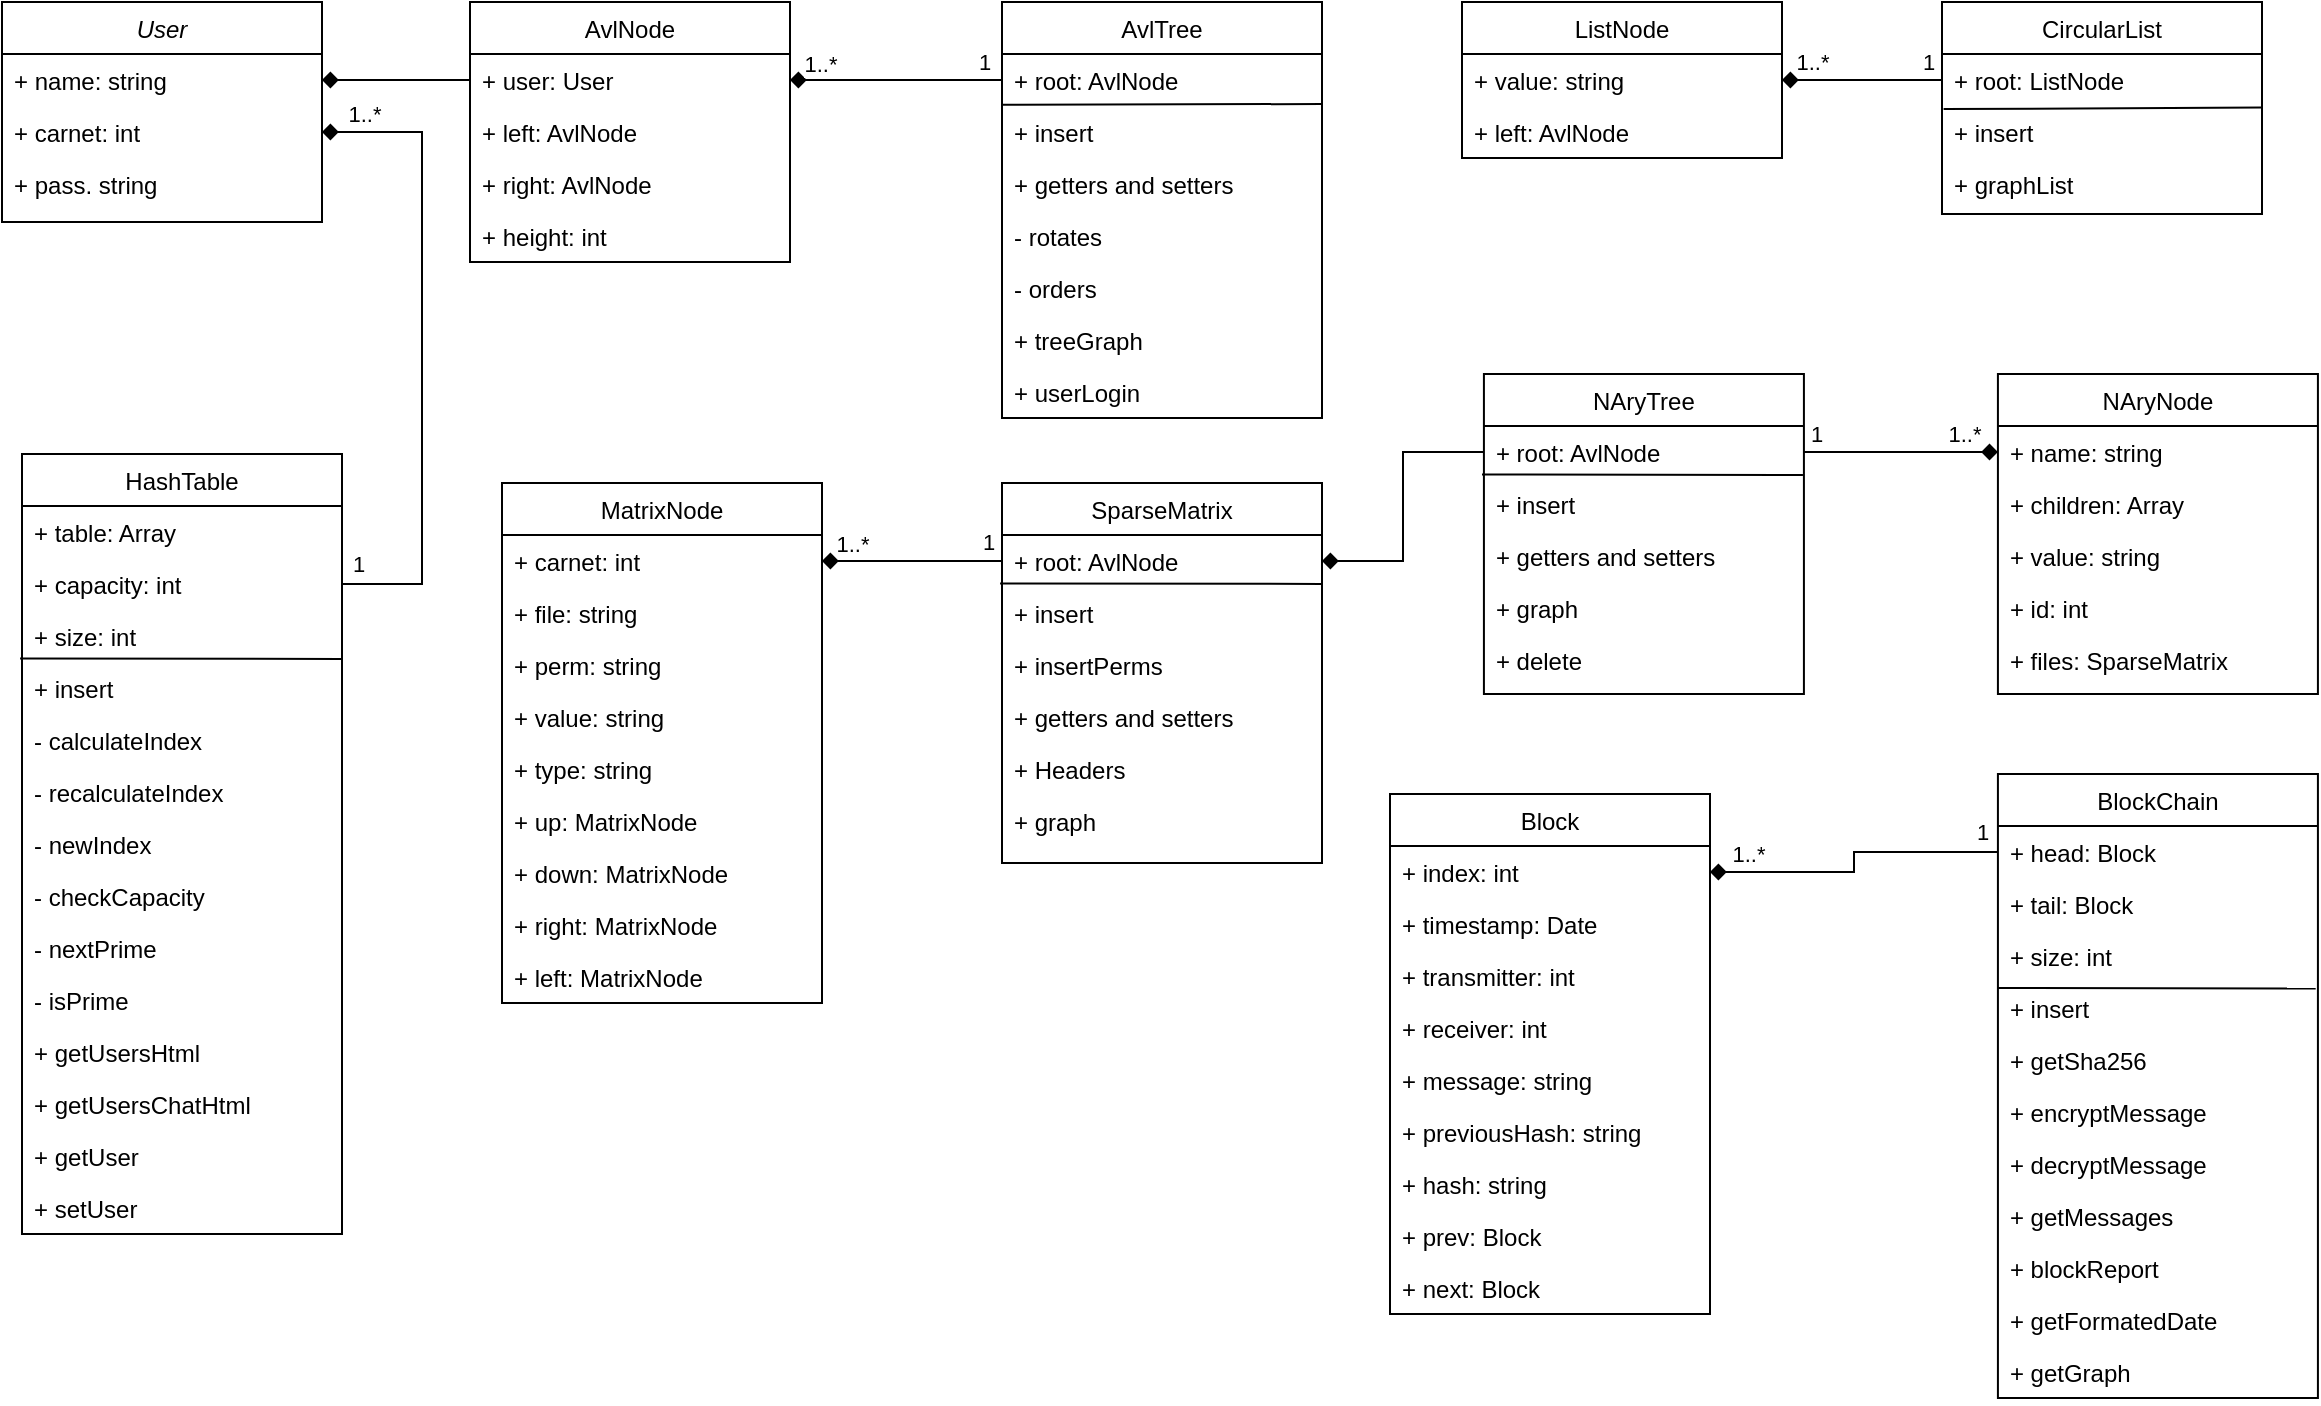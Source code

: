 <mxfile version="21.2.6" type="device">
  <diagram id="C5RBs43oDa-KdzZeNtuy" name="Page-1">
    <mxGraphModel dx="1615" dy="832" grid="1" gridSize="10" guides="1" tooltips="1" connect="1" arrows="1" fold="1" page="1" pageScale="1" pageWidth="827" pageHeight="1169" math="0" shadow="0">
      <root>
        <mxCell id="WIyWlLk6GJQsqaUBKTNV-0" />
        <mxCell id="WIyWlLk6GJQsqaUBKTNV-1" parent="WIyWlLk6GJQsqaUBKTNV-0" />
        <mxCell id="zkfFHV4jXpPFQw0GAbJ--0" value="User" style="swimlane;fontStyle=2;align=center;verticalAlign=top;childLayout=stackLayout;horizontal=1;startSize=26;horizontalStack=0;resizeParent=1;resizeLast=0;collapsible=1;marginBottom=0;rounded=0;shadow=0;strokeWidth=1;" parent="WIyWlLk6GJQsqaUBKTNV-1" vertex="1">
          <mxGeometry x="20" y="84" width="160" height="110" as="geometry">
            <mxRectangle x="230" y="140" width="160" height="26" as="alternateBounds" />
          </mxGeometry>
        </mxCell>
        <mxCell id="zkfFHV4jXpPFQw0GAbJ--1" value="+ name: string" style="text;align=left;verticalAlign=top;spacingLeft=4;spacingRight=4;overflow=hidden;rotatable=0;points=[[0,0.5],[1,0.5]];portConstraint=eastwest;" parent="zkfFHV4jXpPFQw0GAbJ--0" vertex="1">
          <mxGeometry y="26" width="160" height="26" as="geometry" />
        </mxCell>
        <mxCell id="zkfFHV4jXpPFQw0GAbJ--2" value="+ carnet: int" style="text;align=left;verticalAlign=top;spacingLeft=4;spacingRight=4;overflow=hidden;rotatable=0;points=[[0,0.5],[1,0.5]];portConstraint=eastwest;rounded=0;shadow=0;html=0;" parent="zkfFHV4jXpPFQw0GAbJ--0" vertex="1">
          <mxGeometry y="52" width="160" height="26" as="geometry" />
        </mxCell>
        <mxCell id="zkfFHV4jXpPFQw0GAbJ--3" value="+ pass. string" style="text;align=left;verticalAlign=top;spacingLeft=4;spacingRight=4;overflow=hidden;rotatable=0;points=[[0,0.5],[1,0.5]];portConstraint=eastwest;rounded=0;shadow=0;html=0;" parent="zkfFHV4jXpPFQw0GAbJ--0" vertex="1">
          <mxGeometry y="78" width="160" height="26" as="geometry" />
        </mxCell>
        <mxCell id="zkfFHV4jXpPFQw0GAbJ--6" value="AvlNode" style="swimlane;fontStyle=0;align=center;verticalAlign=top;childLayout=stackLayout;horizontal=1;startSize=26;horizontalStack=0;resizeParent=1;resizeLast=0;collapsible=1;marginBottom=0;rounded=0;shadow=0;strokeWidth=1;" parent="WIyWlLk6GJQsqaUBKTNV-1" vertex="1">
          <mxGeometry x="254" y="84" width="160" height="130" as="geometry">
            <mxRectangle x="130" y="380" width="160" height="26" as="alternateBounds" />
          </mxGeometry>
        </mxCell>
        <mxCell id="zkfFHV4jXpPFQw0GAbJ--7" value="+ user: User" style="text;align=left;verticalAlign=top;spacingLeft=4;spacingRight=4;overflow=hidden;rotatable=0;points=[[0,0.5],[1,0.5]];portConstraint=eastwest;" parent="zkfFHV4jXpPFQw0GAbJ--6" vertex="1">
          <mxGeometry y="26" width="160" height="26" as="geometry" />
        </mxCell>
        <mxCell id="zkfFHV4jXpPFQw0GAbJ--8" value="+ left: AvlNode" style="text;align=left;verticalAlign=top;spacingLeft=4;spacingRight=4;overflow=hidden;rotatable=0;points=[[0,0.5],[1,0.5]];portConstraint=eastwest;rounded=0;shadow=0;html=0;" parent="zkfFHV4jXpPFQw0GAbJ--6" vertex="1">
          <mxGeometry y="52" width="160" height="26" as="geometry" />
        </mxCell>
        <mxCell id="cy7IXbZyAthqcceY8plM-0" value="+ right: AvlNode" style="text;align=left;verticalAlign=top;spacingLeft=4;spacingRight=4;overflow=hidden;rotatable=0;points=[[0,0.5],[1,0.5]];portConstraint=eastwest;rounded=0;shadow=0;html=0;" vertex="1" parent="zkfFHV4jXpPFQw0GAbJ--6">
          <mxGeometry y="78" width="160" height="26" as="geometry" />
        </mxCell>
        <mxCell id="cy7IXbZyAthqcceY8plM-1" value="+ height: int" style="text;align=left;verticalAlign=top;spacingLeft=4;spacingRight=4;overflow=hidden;rotatable=0;points=[[0,0.5],[1,0.5]];portConstraint=eastwest;rounded=0;shadow=0;html=0;" vertex="1" parent="zkfFHV4jXpPFQw0GAbJ--6">
          <mxGeometry y="104" width="160" height="26" as="geometry" />
        </mxCell>
        <mxCell id="cy7IXbZyAthqcceY8plM-7" style="edgeStyle=orthogonalEdgeStyle;rounded=0;orthogonalLoop=1;jettySize=auto;html=1;exitX=0;exitY=0.5;exitDx=0;exitDy=0;entryX=1;entryY=0.5;entryDx=0;entryDy=0;endArrow=diamond;endFill=1;jumpSize=6;" edge="1" parent="WIyWlLk6GJQsqaUBKTNV-1" source="zkfFHV4jXpPFQw0GAbJ--7" target="zkfFHV4jXpPFQw0GAbJ--1">
          <mxGeometry relative="1" as="geometry" />
        </mxCell>
        <mxCell id="cy7IXbZyAthqcceY8plM-8" value="AvlTree" style="swimlane;fontStyle=0;align=center;verticalAlign=top;childLayout=stackLayout;horizontal=1;startSize=26;horizontalStack=0;resizeParent=1;resizeLast=0;collapsible=1;marginBottom=0;rounded=0;shadow=0;strokeWidth=1;" vertex="1" parent="WIyWlLk6GJQsqaUBKTNV-1">
          <mxGeometry x="520" y="84" width="160" height="208" as="geometry">
            <mxRectangle x="130" y="380" width="160" height="26" as="alternateBounds" />
          </mxGeometry>
        </mxCell>
        <mxCell id="cy7IXbZyAthqcceY8plM-15" value="" style="endArrow=none;html=1;rounded=0;exitX=-0.003;exitY=0.977;exitDx=0;exitDy=0;exitPerimeter=0;" edge="1" parent="cy7IXbZyAthqcceY8plM-8" source="cy7IXbZyAthqcceY8plM-9">
          <mxGeometry width="50" height="50" relative="1" as="geometry">
            <mxPoint x="-130" y="226" as="sourcePoint" />
            <mxPoint x="160" y="51" as="targetPoint" />
          </mxGeometry>
        </mxCell>
        <mxCell id="cy7IXbZyAthqcceY8plM-9" value="+ root: AvlNode" style="text;align=left;verticalAlign=top;spacingLeft=4;spacingRight=4;overflow=hidden;rotatable=0;points=[[0,0.5],[1,0.5]];portConstraint=eastwest;" vertex="1" parent="cy7IXbZyAthqcceY8plM-8">
          <mxGeometry y="26" width="160" height="26" as="geometry" />
        </mxCell>
        <mxCell id="cy7IXbZyAthqcceY8plM-16" value="+ insert" style="text;align=left;verticalAlign=top;spacingLeft=4;spacingRight=4;overflow=hidden;rotatable=0;points=[[0,0.5],[1,0.5]];portConstraint=eastwest;" vertex="1" parent="cy7IXbZyAthqcceY8plM-8">
          <mxGeometry y="52" width="160" height="26" as="geometry" />
        </mxCell>
        <mxCell id="cy7IXbZyAthqcceY8plM-17" value="+ getters and setters" style="text;align=left;verticalAlign=top;spacingLeft=4;spacingRight=4;overflow=hidden;rotatable=0;points=[[0,0.5],[1,0.5]];portConstraint=eastwest;" vertex="1" parent="cy7IXbZyAthqcceY8plM-8">
          <mxGeometry y="78" width="160" height="26" as="geometry" />
        </mxCell>
        <mxCell id="cy7IXbZyAthqcceY8plM-18" value="- rotates" style="text;align=left;verticalAlign=top;spacingLeft=4;spacingRight=4;overflow=hidden;rotatable=0;points=[[0,0.5],[1,0.5]];portConstraint=eastwest;" vertex="1" parent="cy7IXbZyAthqcceY8plM-8">
          <mxGeometry y="104" width="160" height="26" as="geometry" />
        </mxCell>
        <mxCell id="cy7IXbZyAthqcceY8plM-19" value="- orders" style="text;align=left;verticalAlign=top;spacingLeft=4;spacingRight=4;overflow=hidden;rotatable=0;points=[[0,0.5],[1,0.5]];portConstraint=eastwest;" vertex="1" parent="cy7IXbZyAthqcceY8plM-8">
          <mxGeometry y="130" width="160" height="26" as="geometry" />
        </mxCell>
        <mxCell id="cy7IXbZyAthqcceY8plM-20" value="+ treeGraph" style="text;align=left;verticalAlign=top;spacingLeft=4;spacingRight=4;overflow=hidden;rotatable=0;points=[[0,0.5],[1,0.5]];portConstraint=eastwest;" vertex="1" parent="cy7IXbZyAthqcceY8plM-8">
          <mxGeometry y="156" width="160" height="26" as="geometry" />
        </mxCell>
        <mxCell id="cy7IXbZyAthqcceY8plM-21" value="+ userLogin" style="text;align=left;verticalAlign=top;spacingLeft=4;spacingRight=4;overflow=hidden;rotatable=0;points=[[0,0.5],[1,0.5]];portConstraint=eastwest;" vertex="1" parent="cy7IXbZyAthqcceY8plM-8">
          <mxGeometry y="182" width="160" height="26" as="geometry" />
        </mxCell>
        <mxCell id="cy7IXbZyAthqcceY8plM-22" style="edgeStyle=orthogonalEdgeStyle;rounded=0;orthogonalLoop=1;jettySize=auto;html=1;exitX=0;exitY=0.5;exitDx=0;exitDy=0;entryX=1;entryY=0.5;entryDx=0;entryDy=0;endArrow=diamond;endFill=1;" edge="1" parent="WIyWlLk6GJQsqaUBKTNV-1" source="cy7IXbZyAthqcceY8plM-9" target="zkfFHV4jXpPFQw0GAbJ--7">
          <mxGeometry relative="1" as="geometry" />
        </mxCell>
        <mxCell id="cy7IXbZyAthqcceY8plM-23" value="1..*" style="edgeLabel;html=1;align=center;verticalAlign=middle;resizable=0;points=[];" vertex="1" connectable="0" parent="cy7IXbZyAthqcceY8plM-22">
          <mxGeometry x="0.306" y="-2" relative="1" as="geometry">
            <mxPoint x="-22" y="-6" as="offset" />
          </mxGeometry>
        </mxCell>
        <mxCell id="cy7IXbZyAthqcceY8plM-24" value="1" style="edgeLabel;html=1;align=center;verticalAlign=middle;resizable=0;points=[];" vertex="1" connectable="0" parent="cy7IXbZyAthqcceY8plM-22">
          <mxGeometry x="-0.241" y="2" relative="1" as="geometry">
            <mxPoint x="31" y="-11" as="offset" />
          </mxGeometry>
        </mxCell>
        <mxCell id="cy7IXbZyAthqcceY8plM-25" value="ListNode" style="swimlane;fontStyle=0;align=center;verticalAlign=top;childLayout=stackLayout;horizontal=1;startSize=26;horizontalStack=0;resizeParent=1;resizeLast=0;collapsible=1;marginBottom=0;rounded=0;shadow=0;strokeWidth=1;" vertex="1" parent="WIyWlLk6GJQsqaUBKTNV-1">
          <mxGeometry x="750" y="84" width="160" height="78" as="geometry">
            <mxRectangle x="130" y="380" width="160" height="26" as="alternateBounds" />
          </mxGeometry>
        </mxCell>
        <mxCell id="cy7IXbZyAthqcceY8plM-26" value="+ value: string" style="text;align=left;verticalAlign=top;spacingLeft=4;spacingRight=4;overflow=hidden;rotatable=0;points=[[0,0.5],[1,0.5]];portConstraint=eastwest;" vertex="1" parent="cy7IXbZyAthqcceY8plM-25">
          <mxGeometry y="26" width="160" height="26" as="geometry" />
        </mxCell>
        <mxCell id="cy7IXbZyAthqcceY8plM-27" value="+ left: AvlNode" style="text;align=left;verticalAlign=top;spacingLeft=4;spacingRight=4;overflow=hidden;rotatable=0;points=[[0,0.5],[1,0.5]];portConstraint=eastwest;rounded=0;shadow=0;html=0;" vertex="1" parent="cy7IXbZyAthqcceY8plM-25">
          <mxGeometry y="52" width="160" height="26" as="geometry" />
        </mxCell>
        <mxCell id="cy7IXbZyAthqcceY8plM-31" value="CircularList" style="swimlane;fontStyle=0;align=center;verticalAlign=top;childLayout=stackLayout;horizontal=1;startSize=26;horizontalStack=0;resizeParent=1;resizeLast=0;collapsible=1;marginBottom=0;rounded=0;shadow=0;strokeWidth=1;" vertex="1" parent="WIyWlLk6GJQsqaUBKTNV-1">
          <mxGeometry x="990" y="84" width="160" height="106" as="geometry">
            <mxRectangle x="130" y="380" width="160" height="26" as="alternateBounds" />
          </mxGeometry>
        </mxCell>
        <mxCell id="cy7IXbZyAthqcceY8plM-32" value="+ root: ListNode" style="text;align=left;verticalAlign=top;spacingLeft=4;spacingRight=4;overflow=hidden;rotatable=0;points=[[0,0.5],[1,0.5]];portConstraint=eastwest;" vertex="1" parent="cy7IXbZyAthqcceY8plM-31">
          <mxGeometry y="26" width="160" height="26" as="geometry" />
        </mxCell>
        <mxCell id="cy7IXbZyAthqcceY8plM-33" value="+ insert" style="text;align=left;verticalAlign=top;spacingLeft=4;spacingRight=4;overflow=hidden;rotatable=0;points=[[0,0.5],[1,0.5]];portConstraint=eastwest;rounded=0;shadow=0;html=0;" vertex="1" parent="cy7IXbZyAthqcceY8plM-31">
          <mxGeometry y="52" width="160" height="26" as="geometry" />
        </mxCell>
        <mxCell id="cy7IXbZyAthqcceY8plM-36" value="" style="endArrow=none;html=1;rounded=0;entryX=1.001;entryY=1.031;entryDx=0;entryDy=0;entryPerimeter=0;exitX=0.005;exitY=1.06;exitDx=0;exitDy=0;exitPerimeter=0;" edge="1" parent="cy7IXbZyAthqcceY8plM-31" source="cy7IXbZyAthqcceY8plM-32" target="cy7IXbZyAthqcceY8plM-32">
          <mxGeometry width="50" height="50" relative="1" as="geometry">
            <mxPoint x="-360" y="256" as="sourcePoint" />
            <mxPoint x="-310" y="206" as="targetPoint" />
          </mxGeometry>
        </mxCell>
        <mxCell id="cy7IXbZyAthqcceY8plM-34" value="+ graphList" style="text;align=left;verticalAlign=top;spacingLeft=4;spacingRight=4;overflow=hidden;rotatable=0;points=[[0,0.5],[1,0.5]];portConstraint=eastwest;rounded=0;shadow=0;html=0;" vertex="1" parent="cy7IXbZyAthqcceY8plM-31">
          <mxGeometry y="78" width="160" height="26" as="geometry" />
        </mxCell>
        <mxCell id="cy7IXbZyAthqcceY8plM-38" style="edgeStyle=orthogonalEdgeStyle;rounded=0;orthogonalLoop=1;jettySize=auto;html=1;exitX=0;exitY=0.5;exitDx=0;exitDy=0;endArrow=diamond;endFill=1;" edge="1" parent="WIyWlLk6GJQsqaUBKTNV-1" source="cy7IXbZyAthqcceY8plM-32" target="cy7IXbZyAthqcceY8plM-26">
          <mxGeometry relative="1" as="geometry" />
        </mxCell>
        <mxCell id="cy7IXbZyAthqcceY8plM-39" value="1..*" style="edgeLabel;html=1;align=center;verticalAlign=middle;resizable=0;points=[];" vertex="1" connectable="0" parent="cy7IXbZyAthqcceY8plM-38">
          <mxGeometry x="0.26" y="-4" relative="1" as="geometry">
            <mxPoint x="-15" y="-5" as="offset" />
          </mxGeometry>
        </mxCell>
        <mxCell id="cy7IXbZyAthqcceY8plM-40" value="1" style="edgeLabel;html=1;align=center;verticalAlign=middle;resizable=0;points=[];" vertex="1" connectable="0" parent="cy7IXbZyAthqcceY8plM-38">
          <mxGeometry x="0.26" y="-3" relative="1" as="geometry">
            <mxPoint x="43" y="-6" as="offset" />
          </mxGeometry>
        </mxCell>
        <mxCell id="cy7IXbZyAthqcceY8plM-41" value="SparseMatrix" style="swimlane;fontStyle=0;align=center;verticalAlign=top;childLayout=stackLayout;horizontal=1;startSize=26;horizontalStack=0;resizeParent=1;resizeLast=0;collapsible=1;marginBottom=0;rounded=0;shadow=0;strokeWidth=1;" vertex="1" parent="WIyWlLk6GJQsqaUBKTNV-1">
          <mxGeometry x="520" y="324.5" width="160" height="190" as="geometry">
            <mxRectangle x="130" y="380" width="160" height="26" as="alternateBounds" />
          </mxGeometry>
        </mxCell>
        <mxCell id="cy7IXbZyAthqcceY8plM-53" value="+ root: AvlNode" style="text;align=left;verticalAlign=top;spacingLeft=4;spacingRight=4;overflow=hidden;rotatable=0;points=[[0,0.5],[1,0.5]];portConstraint=eastwest;rounded=0;shadow=0;html=0;" vertex="1" parent="cy7IXbZyAthqcceY8plM-41">
          <mxGeometry y="26" width="160" height="26" as="geometry" />
        </mxCell>
        <mxCell id="cy7IXbZyAthqcceY8plM-54" value="+ insert" style="text;align=left;verticalAlign=top;spacingLeft=4;spacingRight=4;overflow=hidden;rotatable=0;points=[[0,0.5],[1,0.5]];portConstraint=eastwest;rounded=0;shadow=0;html=0;" vertex="1" parent="cy7IXbZyAthqcceY8plM-41">
          <mxGeometry y="52" width="160" height="26" as="geometry" />
        </mxCell>
        <mxCell id="cy7IXbZyAthqcceY8plM-55" value="+ insertPerms" style="text;align=left;verticalAlign=top;spacingLeft=4;spacingRight=4;overflow=hidden;rotatable=0;points=[[0,0.5],[1,0.5]];portConstraint=eastwest;rounded=0;shadow=0;html=0;" vertex="1" parent="cy7IXbZyAthqcceY8plM-41">
          <mxGeometry y="78" width="160" height="26" as="geometry" />
        </mxCell>
        <mxCell id="cy7IXbZyAthqcceY8plM-61" value="+ getters and setters" style="text;align=left;verticalAlign=top;spacingLeft=4;spacingRight=4;overflow=hidden;rotatable=0;points=[[0,0.5],[1,0.5]];portConstraint=eastwest;rounded=0;shadow=0;html=0;" vertex="1" parent="cy7IXbZyAthqcceY8plM-41">
          <mxGeometry y="104" width="160" height="26" as="geometry" />
        </mxCell>
        <mxCell id="cy7IXbZyAthqcceY8plM-75" value="+ Headers" style="text;align=left;verticalAlign=top;spacingLeft=4;spacingRight=4;overflow=hidden;rotatable=0;points=[[0,0.5],[1,0.5]];portConstraint=eastwest;rounded=0;shadow=0;html=0;" vertex="1" parent="cy7IXbZyAthqcceY8plM-41">
          <mxGeometry y="130" width="160" height="26" as="geometry" />
        </mxCell>
        <mxCell id="cy7IXbZyAthqcceY8plM-76" value="+ graph" style="text;align=left;verticalAlign=top;spacingLeft=4;spacingRight=4;overflow=hidden;rotatable=0;points=[[0,0.5],[1,0.5]];portConstraint=eastwest;rounded=0;shadow=0;html=0;" vertex="1" parent="cy7IXbZyAthqcceY8plM-41">
          <mxGeometry y="156" width="160" height="26" as="geometry" />
        </mxCell>
        <mxCell id="cy7IXbZyAthqcceY8plM-73" value="" style="endArrow=none;html=1;rounded=0;entryX=0.997;entryY=-0.059;entryDx=0;entryDy=0;entryPerimeter=0;exitX=-0.006;exitY=-0.067;exitDx=0;exitDy=0;exitPerimeter=0;" edge="1" parent="cy7IXbZyAthqcceY8plM-41" source="cy7IXbZyAthqcceY8plM-54" target="cy7IXbZyAthqcceY8plM-54">
          <mxGeometry width="50" height="50" relative="1" as="geometry">
            <mxPoint y="50" as="sourcePoint" />
            <mxPoint x="290" y="-70" as="targetPoint" />
          </mxGeometry>
        </mxCell>
        <mxCell id="cy7IXbZyAthqcceY8plM-80" value="NAryNode" style="swimlane;fontStyle=0;align=center;verticalAlign=top;childLayout=stackLayout;horizontal=1;startSize=26;horizontalStack=0;resizeParent=1;resizeLast=0;collapsible=1;marginBottom=0;rounded=0;shadow=0;strokeWidth=1;" vertex="1" parent="WIyWlLk6GJQsqaUBKTNV-1">
          <mxGeometry x="1017.96" y="270" width="160" height="160" as="geometry">
            <mxRectangle x="130" y="380" width="160" height="26" as="alternateBounds" />
          </mxGeometry>
        </mxCell>
        <mxCell id="cy7IXbZyAthqcceY8plM-81" value="+ name: string" style="text;align=left;verticalAlign=top;spacingLeft=4;spacingRight=4;overflow=hidden;rotatable=0;points=[[0,0.5],[1,0.5]];portConstraint=eastwest;rounded=0;shadow=0;html=0;" vertex="1" parent="cy7IXbZyAthqcceY8plM-80">
          <mxGeometry y="26" width="160" height="26" as="geometry" />
        </mxCell>
        <mxCell id="cy7IXbZyAthqcceY8plM-82" value="+ children: Array" style="text;align=left;verticalAlign=top;spacingLeft=4;spacingRight=4;overflow=hidden;rotatable=0;points=[[0,0.5],[1,0.5]];portConstraint=eastwest;rounded=0;shadow=0;html=0;" vertex="1" parent="cy7IXbZyAthqcceY8plM-80">
          <mxGeometry y="52" width="160" height="26" as="geometry" />
        </mxCell>
        <mxCell id="cy7IXbZyAthqcceY8plM-84" value="+ value: string" style="text;align=left;verticalAlign=top;spacingLeft=4;spacingRight=4;overflow=hidden;rotatable=0;points=[[0,0.5],[1,0.5]];portConstraint=eastwest;rounded=0;shadow=0;html=0;" vertex="1" parent="cy7IXbZyAthqcceY8plM-80">
          <mxGeometry y="78" width="160" height="26" as="geometry" />
        </mxCell>
        <mxCell id="cy7IXbZyAthqcceY8plM-86" value="+ id: int" style="text;align=left;verticalAlign=top;spacingLeft=4;spacingRight=4;overflow=hidden;rotatable=0;points=[[0,0.5],[1,0.5]];portConstraint=eastwest;rounded=0;shadow=0;html=0;" vertex="1" parent="cy7IXbZyAthqcceY8plM-80">
          <mxGeometry y="104" width="160" height="26" as="geometry" />
        </mxCell>
        <mxCell id="cy7IXbZyAthqcceY8plM-88" value="+ files: SparseMatrix" style="text;align=left;verticalAlign=top;spacingLeft=4;spacingRight=4;overflow=hidden;rotatable=0;points=[[0,0.5],[1,0.5]];portConstraint=eastwest;rounded=0;shadow=0;html=0;" vertex="1" parent="cy7IXbZyAthqcceY8plM-80">
          <mxGeometry y="130" width="160" height="26" as="geometry" />
        </mxCell>
        <mxCell id="cy7IXbZyAthqcceY8plM-62" value="MatrixNode" style="swimlane;fontStyle=0;align=center;verticalAlign=top;childLayout=stackLayout;horizontal=1;startSize=26;horizontalStack=0;resizeParent=1;resizeLast=0;collapsible=1;marginBottom=0;rounded=0;shadow=0;strokeWidth=1;" vertex="1" parent="WIyWlLk6GJQsqaUBKTNV-1">
          <mxGeometry x="270" y="324.5" width="160" height="260" as="geometry">
            <mxRectangle x="130" y="380" width="160" height="26" as="alternateBounds" />
          </mxGeometry>
        </mxCell>
        <mxCell id="cy7IXbZyAthqcceY8plM-63" value="+ carnet: int" style="text;align=left;verticalAlign=top;spacingLeft=4;spacingRight=4;overflow=hidden;rotatable=0;points=[[0,0.5],[1,0.5]];portConstraint=eastwest;rounded=0;shadow=0;html=0;" vertex="1" parent="cy7IXbZyAthqcceY8plM-62">
          <mxGeometry y="26" width="160" height="26" as="geometry" />
        </mxCell>
        <mxCell id="cy7IXbZyAthqcceY8plM-64" value="+ file: string" style="text;align=left;verticalAlign=top;spacingLeft=4;spacingRight=4;overflow=hidden;rotatable=0;points=[[0,0.5],[1,0.5]];portConstraint=eastwest;rounded=0;shadow=0;html=0;" vertex="1" parent="cy7IXbZyAthqcceY8plM-62">
          <mxGeometry y="52" width="160" height="26" as="geometry" />
        </mxCell>
        <mxCell id="cy7IXbZyAthqcceY8plM-65" value="+ perm: string" style="text;align=left;verticalAlign=top;spacingLeft=4;spacingRight=4;overflow=hidden;rotatable=0;points=[[0,0.5],[1,0.5]];portConstraint=eastwest;rounded=0;shadow=0;html=0;" vertex="1" parent="cy7IXbZyAthqcceY8plM-62">
          <mxGeometry y="78" width="160" height="26" as="geometry" />
        </mxCell>
        <mxCell id="cy7IXbZyAthqcceY8plM-66" value="+ value: string" style="text;align=left;verticalAlign=top;spacingLeft=4;spacingRight=4;overflow=hidden;rotatable=0;points=[[0,0.5],[1,0.5]];portConstraint=eastwest;rounded=0;shadow=0;html=0;" vertex="1" parent="cy7IXbZyAthqcceY8plM-62">
          <mxGeometry y="104" width="160" height="26" as="geometry" />
        </mxCell>
        <mxCell id="cy7IXbZyAthqcceY8plM-67" value="+ type: string" style="text;align=left;verticalAlign=top;spacingLeft=4;spacingRight=4;overflow=hidden;rotatable=0;points=[[0,0.5],[1,0.5]];portConstraint=eastwest;rounded=0;shadow=0;html=0;" vertex="1" parent="cy7IXbZyAthqcceY8plM-62">
          <mxGeometry y="130" width="160" height="26" as="geometry" />
        </mxCell>
        <mxCell id="cy7IXbZyAthqcceY8plM-68" value="+ up: MatrixNode" style="text;align=left;verticalAlign=top;spacingLeft=4;spacingRight=4;overflow=hidden;rotatable=0;points=[[0,0.5],[1,0.5]];portConstraint=eastwest;rounded=0;shadow=0;html=0;" vertex="1" parent="cy7IXbZyAthqcceY8plM-62">
          <mxGeometry y="156" width="160" height="26" as="geometry" />
        </mxCell>
        <mxCell id="cy7IXbZyAthqcceY8plM-69" value="+ down: MatrixNode" style="text;align=left;verticalAlign=top;spacingLeft=4;spacingRight=4;overflow=hidden;rotatable=0;points=[[0,0.5],[1,0.5]];portConstraint=eastwest;rounded=0;shadow=0;html=0;" vertex="1" parent="cy7IXbZyAthqcceY8plM-62">
          <mxGeometry y="182" width="160" height="26" as="geometry" />
        </mxCell>
        <mxCell id="cy7IXbZyAthqcceY8plM-70" value="+ right: MatrixNode" style="text;align=left;verticalAlign=top;spacingLeft=4;spacingRight=4;overflow=hidden;rotatable=0;points=[[0,0.5],[1,0.5]];portConstraint=eastwest;rounded=0;shadow=0;html=0;" vertex="1" parent="cy7IXbZyAthqcceY8plM-62">
          <mxGeometry y="208" width="160" height="26" as="geometry" />
        </mxCell>
        <mxCell id="cy7IXbZyAthqcceY8plM-71" value="+ left: MatrixNode" style="text;align=left;verticalAlign=top;spacingLeft=4;spacingRight=4;overflow=hidden;rotatable=0;points=[[0,0.5],[1,0.5]];portConstraint=eastwest;rounded=0;shadow=0;html=0;" vertex="1" parent="cy7IXbZyAthqcceY8plM-62">
          <mxGeometry y="234" width="160" height="26" as="geometry" />
        </mxCell>
        <mxCell id="cy7IXbZyAthqcceY8plM-77" style="edgeStyle=orthogonalEdgeStyle;rounded=0;orthogonalLoop=1;jettySize=auto;html=1;exitX=0;exitY=0.5;exitDx=0;exitDy=0;entryX=1;entryY=0.5;entryDx=0;entryDy=0;endArrow=diamond;endFill=1;" edge="1" parent="WIyWlLk6GJQsqaUBKTNV-1" source="cy7IXbZyAthqcceY8plM-53" target="cy7IXbZyAthqcceY8plM-63">
          <mxGeometry relative="1" as="geometry" />
        </mxCell>
        <mxCell id="cy7IXbZyAthqcceY8plM-78" value="1..*" style="edgeLabel;html=1;align=center;verticalAlign=middle;resizable=0;points=[];" vertex="1" connectable="0" parent="cy7IXbZyAthqcceY8plM-77">
          <mxGeometry x="0.276" y="-3" relative="1" as="geometry">
            <mxPoint x="-18" y="-6" as="offset" />
          </mxGeometry>
        </mxCell>
        <mxCell id="cy7IXbZyAthqcceY8plM-79" value="1" style="edgeLabel;html=1;align=center;verticalAlign=middle;resizable=0;points=[];" vertex="1" connectable="0" parent="cy7IXbZyAthqcceY8plM-77">
          <mxGeometry x="-0.26" y="3" relative="1" as="geometry">
            <mxPoint x="26" y="-13" as="offset" />
          </mxGeometry>
        </mxCell>
        <mxCell id="cy7IXbZyAthqcceY8plM-90" value="NAryTree" style="swimlane;fontStyle=0;align=center;verticalAlign=top;childLayout=stackLayout;horizontal=1;startSize=26;horizontalStack=0;resizeParent=1;resizeLast=0;collapsible=1;marginBottom=0;rounded=0;shadow=0;strokeWidth=1;" vertex="1" parent="WIyWlLk6GJQsqaUBKTNV-1">
          <mxGeometry x="760.96" y="270" width="160" height="160" as="geometry">
            <mxRectangle x="130" y="380" width="160" height="26" as="alternateBounds" />
          </mxGeometry>
        </mxCell>
        <mxCell id="cy7IXbZyAthqcceY8plM-91" value="+ root: AvlNode" style="text;align=left;verticalAlign=top;spacingLeft=4;spacingRight=4;overflow=hidden;rotatable=0;points=[[0,0.5],[1,0.5]];portConstraint=eastwest;rounded=0;shadow=0;html=0;" vertex="1" parent="cy7IXbZyAthqcceY8plM-90">
          <mxGeometry y="26" width="160" height="26" as="geometry" />
        </mxCell>
        <mxCell id="cy7IXbZyAthqcceY8plM-92" value="+ insert" style="text;align=left;verticalAlign=top;spacingLeft=4;spacingRight=4;overflow=hidden;rotatable=0;points=[[0,0.5],[1,0.5]];portConstraint=eastwest;rounded=0;shadow=0;html=0;" vertex="1" parent="cy7IXbZyAthqcceY8plM-90">
          <mxGeometry y="52" width="160" height="26" as="geometry" />
        </mxCell>
        <mxCell id="cy7IXbZyAthqcceY8plM-93" value="+ getters and setters" style="text;align=left;verticalAlign=top;spacingLeft=4;spacingRight=4;overflow=hidden;rotatable=0;points=[[0,0.5],[1,0.5]];portConstraint=eastwest;rounded=0;shadow=0;html=0;" vertex="1" parent="cy7IXbZyAthqcceY8plM-90">
          <mxGeometry y="78" width="160" height="26" as="geometry" />
        </mxCell>
        <mxCell id="cy7IXbZyAthqcceY8plM-94" value="+ graph" style="text;align=left;verticalAlign=top;spacingLeft=4;spacingRight=4;overflow=hidden;rotatable=0;points=[[0,0.5],[1,0.5]];portConstraint=eastwest;rounded=0;shadow=0;html=0;" vertex="1" parent="cy7IXbZyAthqcceY8plM-90">
          <mxGeometry y="104" width="160" height="26" as="geometry" />
        </mxCell>
        <mxCell id="cy7IXbZyAthqcceY8plM-96" value="" style="endArrow=none;html=1;rounded=0;entryX=0.997;entryY=-0.059;entryDx=0;entryDy=0;entryPerimeter=0;exitX=-0.006;exitY=-0.067;exitDx=0;exitDy=0;exitPerimeter=0;" edge="1" parent="cy7IXbZyAthqcceY8plM-90" source="cy7IXbZyAthqcceY8plM-92" target="cy7IXbZyAthqcceY8plM-92">
          <mxGeometry width="50" height="50" relative="1" as="geometry">
            <mxPoint y="50" as="sourcePoint" />
            <mxPoint x="290" y="-70" as="targetPoint" />
          </mxGeometry>
        </mxCell>
        <mxCell id="cy7IXbZyAthqcceY8plM-95" value="+ delete" style="text;align=left;verticalAlign=top;spacingLeft=4;spacingRight=4;overflow=hidden;rotatable=0;points=[[0,0.5],[1,0.5]];portConstraint=eastwest;rounded=0;shadow=0;html=0;" vertex="1" parent="cy7IXbZyAthqcceY8plM-90">
          <mxGeometry y="130" width="160" height="26" as="geometry" />
        </mxCell>
        <mxCell id="cy7IXbZyAthqcceY8plM-97" style="edgeStyle=orthogonalEdgeStyle;rounded=0;orthogonalLoop=1;jettySize=auto;html=1;exitX=0;exitY=0.5;exitDx=0;exitDy=0;entryX=1;entryY=0.5;entryDx=0;entryDy=0;endArrow=diamond;endFill=1;" edge="1" parent="WIyWlLk6GJQsqaUBKTNV-1" source="cy7IXbZyAthqcceY8plM-91" target="cy7IXbZyAthqcceY8plM-53">
          <mxGeometry relative="1" as="geometry" />
        </mxCell>
        <mxCell id="cy7IXbZyAthqcceY8plM-98" style="edgeStyle=orthogonalEdgeStyle;rounded=0;orthogonalLoop=1;jettySize=auto;html=1;exitX=1;exitY=0.5;exitDx=0;exitDy=0;entryX=0;entryY=0.5;entryDx=0;entryDy=0;endArrow=diamond;endFill=1;" edge="1" parent="WIyWlLk6GJQsqaUBKTNV-1" source="cy7IXbZyAthqcceY8plM-91" target="cy7IXbZyAthqcceY8plM-81">
          <mxGeometry relative="1" as="geometry" />
        </mxCell>
        <mxCell id="cy7IXbZyAthqcceY8plM-99" value="1..*" style="edgeLabel;html=1;align=center;verticalAlign=middle;resizable=0;points=[];" vertex="1" connectable="0" parent="cy7IXbZyAthqcceY8plM-98">
          <mxGeometry x="0.276" y="1" relative="1" as="geometry">
            <mxPoint x="18" y="-8" as="offset" />
          </mxGeometry>
        </mxCell>
        <mxCell id="cy7IXbZyAthqcceY8plM-100" value="1" style="edgeLabel;html=1;align=center;verticalAlign=middle;resizable=0;points=[];" vertex="1" connectable="0" parent="cy7IXbZyAthqcceY8plM-98">
          <mxGeometry x="-0.18" y="-2" relative="1" as="geometry">
            <mxPoint x="-34" y="-11" as="offset" />
          </mxGeometry>
        </mxCell>
        <mxCell id="cy7IXbZyAthqcceY8plM-101" value="Block" style="swimlane;fontStyle=0;align=center;verticalAlign=top;childLayout=stackLayout;horizontal=1;startSize=26;horizontalStack=0;resizeParent=1;resizeLast=0;collapsible=1;marginBottom=0;rounded=0;shadow=0;strokeWidth=1;" vertex="1" parent="WIyWlLk6GJQsqaUBKTNV-1">
          <mxGeometry x="714" y="480" width="160" height="260" as="geometry">
            <mxRectangle x="130" y="380" width="160" height="26" as="alternateBounds" />
          </mxGeometry>
        </mxCell>
        <mxCell id="cy7IXbZyAthqcceY8plM-102" value="+ index: int" style="text;align=left;verticalAlign=top;spacingLeft=4;spacingRight=4;overflow=hidden;rotatable=0;points=[[0,0.5],[1,0.5]];portConstraint=eastwest;rounded=0;shadow=0;html=0;" vertex="1" parent="cy7IXbZyAthqcceY8plM-101">
          <mxGeometry y="26" width="160" height="26" as="geometry" />
        </mxCell>
        <mxCell id="cy7IXbZyAthqcceY8plM-103" value="+ timestamp: Date" style="text;align=left;verticalAlign=top;spacingLeft=4;spacingRight=4;overflow=hidden;rotatable=0;points=[[0,0.5],[1,0.5]];portConstraint=eastwest;rounded=0;shadow=0;html=0;" vertex="1" parent="cy7IXbZyAthqcceY8plM-101">
          <mxGeometry y="52" width="160" height="26" as="geometry" />
        </mxCell>
        <mxCell id="cy7IXbZyAthqcceY8plM-104" value="+ transmitter: int" style="text;align=left;verticalAlign=top;spacingLeft=4;spacingRight=4;overflow=hidden;rotatable=0;points=[[0,0.5],[1,0.5]];portConstraint=eastwest;rounded=0;shadow=0;html=0;" vertex="1" parent="cy7IXbZyAthqcceY8plM-101">
          <mxGeometry y="78" width="160" height="26" as="geometry" />
        </mxCell>
        <mxCell id="cy7IXbZyAthqcceY8plM-108" value="+ receiver: int" style="text;align=left;verticalAlign=top;spacingLeft=4;spacingRight=4;overflow=hidden;rotatable=0;points=[[0,0.5],[1,0.5]];portConstraint=eastwest;rounded=0;shadow=0;html=0;" vertex="1" parent="cy7IXbZyAthqcceY8plM-101">
          <mxGeometry y="104" width="160" height="26" as="geometry" />
        </mxCell>
        <mxCell id="cy7IXbZyAthqcceY8plM-109" value="+ message: string" style="text;align=left;verticalAlign=top;spacingLeft=4;spacingRight=4;overflow=hidden;rotatable=0;points=[[0,0.5],[1,0.5]];portConstraint=eastwest;rounded=0;shadow=0;html=0;" vertex="1" parent="cy7IXbZyAthqcceY8plM-101">
          <mxGeometry y="130" width="160" height="26" as="geometry" />
        </mxCell>
        <mxCell id="cy7IXbZyAthqcceY8plM-110" value="+ previousHash: string" style="text;align=left;verticalAlign=top;spacingLeft=4;spacingRight=4;overflow=hidden;rotatable=0;points=[[0,0.5],[1,0.5]];portConstraint=eastwest;rounded=0;shadow=0;html=0;" vertex="1" parent="cy7IXbZyAthqcceY8plM-101">
          <mxGeometry y="156" width="160" height="26" as="geometry" />
        </mxCell>
        <mxCell id="cy7IXbZyAthqcceY8plM-111" value="+ hash: string" style="text;align=left;verticalAlign=top;spacingLeft=4;spacingRight=4;overflow=hidden;rotatable=0;points=[[0,0.5],[1,0.5]];portConstraint=eastwest;rounded=0;shadow=0;html=0;" vertex="1" parent="cy7IXbZyAthqcceY8plM-101">
          <mxGeometry y="182" width="160" height="26" as="geometry" />
        </mxCell>
        <mxCell id="cy7IXbZyAthqcceY8plM-112" value="+ prev: Block" style="text;align=left;verticalAlign=top;spacingLeft=4;spacingRight=4;overflow=hidden;rotatable=0;points=[[0,0.5],[1,0.5]];portConstraint=eastwest;rounded=0;shadow=0;html=0;" vertex="1" parent="cy7IXbZyAthqcceY8plM-101">
          <mxGeometry y="208" width="160" height="26" as="geometry" />
        </mxCell>
        <mxCell id="cy7IXbZyAthqcceY8plM-113" value="+ next: Block" style="text;align=left;verticalAlign=top;spacingLeft=4;spacingRight=4;overflow=hidden;rotatable=0;points=[[0,0.5],[1,0.5]];portConstraint=eastwest;rounded=0;shadow=0;html=0;" vertex="1" parent="cy7IXbZyAthqcceY8plM-101">
          <mxGeometry y="234" width="160" height="26" as="geometry" />
        </mxCell>
        <mxCell id="cy7IXbZyAthqcceY8plM-114" value="BlockChain" style="swimlane;fontStyle=0;align=center;verticalAlign=top;childLayout=stackLayout;horizontal=1;startSize=26;horizontalStack=0;resizeParent=1;resizeLast=0;collapsible=1;marginBottom=0;rounded=0;shadow=0;strokeWidth=1;" vertex="1" parent="WIyWlLk6GJQsqaUBKTNV-1">
          <mxGeometry x="1017.96" y="470" width="160" height="312" as="geometry">
            <mxRectangle x="130" y="380" width="160" height="26" as="alternateBounds" />
          </mxGeometry>
        </mxCell>
        <mxCell id="cy7IXbZyAthqcceY8plM-115" value="+ head: Block" style="text;align=left;verticalAlign=top;spacingLeft=4;spacingRight=4;overflow=hidden;rotatable=0;points=[[0,0.5],[1,0.5]];portConstraint=eastwest;rounded=0;shadow=0;html=0;" vertex="1" parent="cy7IXbZyAthqcceY8plM-114">
          <mxGeometry y="26" width="160" height="26" as="geometry" />
        </mxCell>
        <mxCell id="cy7IXbZyAthqcceY8plM-116" value="+ tail: Block" style="text;align=left;verticalAlign=top;spacingLeft=4;spacingRight=4;overflow=hidden;rotatable=0;points=[[0,0.5],[1,0.5]];portConstraint=eastwest;rounded=0;shadow=0;html=0;" vertex="1" parent="cy7IXbZyAthqcceY8plM-114">
          <mxGeometry y="52" width="160" height="26" as="geometry" />
        </mxCell>
        <mxCell id="cy7IXbZyAthqcceY8plM-117" value="+ size: int" style="text;align=left;verticalAlign=top;spacingLeft=4;spacingRight=4;overflow=hidden;rotatable=0;points=[[0,0.5],[1,0.5]];portConstraint=eastwest;rounded=0;shadow=0;html=0;" vertex="1" parent="cy7IXbZyAthqcceY8plM-114">
          <mxGeometry y="78" width="160" height="26" as="geometry" />
        </mxCell>
        <mxCell id="cy7IXbZyAthqcceY8plM-118" value="+ insert" style="text;align=left;verticalAlign=top;spacingLeft=4;spacingRight=4;overflow=hidden;rotatable=0;points=[[0,0.5],[1,0.5]];portConstraint=eastwest;rounded=0;shadow=0;html=0;" vertex="1" parent="cy7IXbZyAthqcceY8plM-114">
          <mxGeometry y="104" width="160" height="26" as="geometry" />
        </mxCell>
        <mxCell id="cy7IXbZyAthqcceY8plM-119" value="+ getSha256" style="text;align=left;verticalAlign=top;spacingLeft=4;spacingRight=4;overflow=hidden;rotatable=0;points=[[0,0.5],[1,0.5]];portConstraint=eastwest;rounded=0;shadow=0;html=0;" vertex="1" parent="cy7IXbZyAthqcceY8plM-114">
          <mxGeometry y="130" width="160" height="26" as="geometry" />
        </mxCell>
        <mxCell id="cy7IXbZyAthqcceY8plM-120" value="+ encryptMessage" style="text;align=left;verticalAlign=top;spacingLeft=4;spacingRight=4;overflow=hidden;rotatable=0;points=[[0,0.5],[1,0.5]];portConstraint=eastwest;rounded=0;shadow=0;html=0;" vertex="1" parent="cy7IXbZyAthqcceY8plM-114">
          <mxGeometry y="156" width="160" height="26" as="geometry" />
        </mxCell>
        <mxCell id="cy7IXbZyAthqcceY8plM-121" value="+ decryptMessage" style="text;align=left;verticalAlign=top;spacingLeft=4;spacingRight=4;overflow=hidden;rotatable=0;points=[[0,0.5],[1,0.5]];portConstraint=eastwest;rounded=0;shadow=0;html=0;" vertex="1" parent="cy7IXbZyAthqcceY8plM-114">
          <mxGeometry y="182" width="160" height="26" as="geometry" />
        </mxCell>
        <mxCell id="cy7IXbZyAthqcceY8plM-122" value="+ getMessages" style="text;align=left;verticalAlign=top;spacingLeft=4;spacingRight=4;overflow=hidden;rotatable=0;points=[[0,0.5],[1,0.5]];portConstraint=eastwest;rounded=0;shadow=0;html=0;" vertex="1" parent="cy7IXbZyAthqcceY8plM-114">
          <mxGeometry y="208" width="160" height="26" as="geometry" />
        </mxCell>
        <mxCell id="cy7IXbZyAthqcceY8plM-123" value="+ blockReport" style="text;align=left;verticalAlign=top;spacingLeft=4;spacingRight=4;overflow=hidden;rotatable=0;points=[[0,0.5],[1,0.5]];portConstraint=eastwest;rounded=0;shadow=0;html=0;" vertex="1" parent="cy7IXbZyAthqcceY8plM-114">
          <mxGeometry y="234" width="160" height="26" as="geometry" />
        </mxCell>
        <mxCell id="cy7IXbZyAthqcceY8plM-127" value="+ getFormatedDate" style="text;align=left;verticalAlign=top;spacingLeft=4;spacingRight=4;overflow=hidden;rotatable=0;points=[[0,0.5],[1,0.5]];portConstraint=eastwest;rounded=0;shadow=0;html=0;" vertex="1" parent="cy7IXbZyAthqcceY8plM-114">
          <mxGeometry y="260" width="160" height="26" as="geometry" />
        </mxCell>
        <mxCell id="cy7IXbZyAthqcceY8plM-128" value="+ getGraph" style="text;align=left;verticalAlign=top;spacingLeft=4;spacingRight=4;overflow=hidden;rotatable=0;points=[[0,0.5],[1,0.5]];portConstraint=eastwest;rounded=0;shadow=0;html=0;" vertex="1" parent="cy7IXbZyAthqcceY8plM-114">
          <mxGeometry y="286" width="160" height="26" as="geometry" />
        </mxCell>
        <mxCell id="cy7IXbZyAthqcceY8plM-124" value="" style="endArrow=none;html=1;rounded=0;entryX=0.993;entryY=0.127;entryDx=0;entryDy=0;entryPerimeter=0;" edge="1" parent="cy7IXbZyAthqcceY8plM-114" target="cy7IXbZyAthqcceY8plM-118">
          <mxGeometry width="50" height="50" relative="1" as="geometry">
            <mxPoint y="107" as="sourcePoint" />
            <mxPoint x="90" y="-55" as="targetPoint" />
          </mxGeometry>
        </mxCell>
        <mxCell id="cy7IXbZyAthqcceY8plM-129" style="edgeStyle=orthogonalEdgeStyle;rounded=0;orthogonalLoop=1;jettySize=auto;html=1;exitX=0;exitY=0.5;exitDx=0;exitDy=0;entryX=1;entryY=0.5;entryDx=0;entryDy=0;endArrow=diamond;endFill=1;" edge="1" parent="WIyWlLk6GJQsqaUBKTNV-1" source="cy7IXbZyAthqcceY8plM-115" target="cy7IXbZyAthqcceY8plM-102">
          <mxGeometry relative="1" as="geometry" />
        </mxCell>
        <mxCell id="cy7IXbZyAthqcceY8plM-130" value="1..*" style="edgeLabel;html=1;align=center;verticalAlign=middle;resizable=0;points=[];" vertex="1" connectable="0" parent="cy7IXbZyAthqcceY8plM-129">
          <mxGeometry x="0.762" y="-2" relative="1" as="geometry">
            <mxPoint y="-7" as="offset" />
          </mxGeometry>
        </mxCell>
        <mxCell id="cy7IXbZyAthqcceY8plM-131" value="1" style="edgeLabel;html=1;align=center;verticalAlign=middle;resizable=0;points=[];" vertex="1" connectable="0" parent="cy7IXbZyAthqcceY8plM-129">
          <mxGeometry x="-0.449" relative="1" as="geometry">
            <mxPoint x="34" y="-10" as="offset" />
          </mxGeometry>
        </mxCell>
        <mxCell id="cy7IXbZyAthqcceY8plM-133" value="HashTable" style="swimlane;fontStyle=0;align=center;verticalAlign=top;childLayout=stackLayout;horizontal=1;startSize=26;horizontalStack=0;resizeParent=1;resizeLast=0;collapsible=1;marginBottom=0;rounded=0;shadow=0;strokeWidth=1;" vertex="1" parent="WIyWlLk6GJQsqaUBKTNV-1">
          <mxGeometry x="30" y="310" width="160" height="390" as="geometry">
            <mxRectangle x="130" y="380" width="160" height="26" as="alternateBounds" />
          </mxGeometry>
        </mxCell>
        <mxCell id="cy7IXbZyAthqcceY8plM-134" value="+ table: Array" style="text;align=left;verticalAlign=top;spacingLeft=4;spacingRight=4;overflow=hidden;rotatable=0;points=[[0,0.5],[1,0.5]];portConstraint=eastwest;rounded=0;shadow=0;html=0;" vertex="1" parent="cy7IXbZyAthqcceY8plM-133">
          <mxGeometry y="26" width="160" height="26" as="geometry" />
        </mxCell>
        <mxCell id="cy7IXbZyAthqcceY8plM-141" value="+ capacity: int" style="text;align=left;verticalAlign=top;spacingLeft=4;spacingRight=4;overflow=hidden;rotatable=0;points=[[0,0.5],[1,0.5]];portConstraint=eastwest;rounded=0;shadow=0;html=0;" vertex="1" parent="cy7IXbZyAthqcceY8plM-133">
          <mxGeometry y="52" width="160" height="26" as="geometry" />
        </mxCell>
        <mxCell id="cy7IXbZyAthqcceY8plM-142" value="+ size: int" style="text;align=left;verticalAlign=top;spacingLeft=4;spacingRight=4;overflow=hidden;rotatable=0;points=[[0,0.5],[1,0.5]];portConstraint=eastwest;rounded=0;shadow=0;html=0;" vertex="1" parent="cy7IXbZyAthqcceY8plM-133">
          <mxGeometry y="78" width="160" height="26" as="geometry" />
        </mxCell>
        <mxCell id="cy7IXbZyAthqcceY8plM-135" value="+ insert" style="text;align=left;verticalAlign=top;spacingLeft=4;spacingRight=4;overflow=hidden;rotatable=0;points=[[0,0.5],[1,0.5]];portConstraint=eastwest;rounded=0;shadow=0;html=0;" vertex="1" parent="cy7IXbZyAthqcceY8plM-133">
          <mxGeometry y="104" width="160" height="26" as="geometry" />
        </mxCell>
        <mxCell id="cy7IXbZyAthqcceY8plM-136" value="- calculateIndex" style="text;align=left;verticalAlign=top;spacingLeft=4;spacingRight=4;overflow=hidden;rotatable=0;points=[[0,0.5],[1,0.5]];portConstraint=eastwest;rounded=0;shadow=0;html=0;" vertex="1" parent="cy7IXbZyAthqcceY8plM-133">
          <mxGeometry y="130" width="160" height="26" as="geometry" />
        </mxCell>
        <mxCell id="cy7IXbZyAthqcceY8plM-137" value="- recalculateIndex" style="text;align=left;verticalAlign=top;spacingLeft=4;spacingRight=4;overflow=hidden;rotatable=0;points=[[0,0.5],[1,0.5]];portConstraint=eastwest;rounded=0;shadow=0;html=0;" vertex="1" parent="cy7IXbZyAthqcceY8plM-133">
          <mxGeometry y="156" width="160" height="26" as="geometry" />
        </mxCell>
        <mxCell id="cy7IXbZyAthqcceY8plM-138" value="- newIndex" style="text;align=left;verticalAlign=top;spacingLeft=4;spacingRight=4;overflow=hidden;rotatable=0;points=[[0,0.5],[1,0.5]];portConstraint=eastwest;rounded=0;shadow=0;html=0;" vertex="1" parent="cy7IXbZyAthqcceY8plM-133">
          <mxGeometry y="182" width="160" height="26" as="geometry" />
        </mxCell>
        <mxCell id="cy7IXbZyAthqcceY8plM-139" value="- checkCapacity" style="text;align=left;verticalAlign=top;spacingLeft=4;spacingRight=4;overflow=hidden;rotatable=0;points=[[0,0.5],[1,0.5]];portConstraint=eastwest;rounded=0;shadow=0;html=0;" vertex="1" parent="cy7IXbZyAthqcceY8plM-133">
          <mxGeometry y="208" width="160" height="26" as="geometry" />
        </mxCell>
        <mxCell id="cy7IXbZyAthqcceY8plM-143" value="- nextPrime" style="text;align=left;verticalAlign=top;spacingLeft=4;spacingRight=4;overflow=hidden;rotatable=0;points=[[0,0.5],[1,0.5]];portConstraint=eastwest;rounded=0;shadow=0;html=0;" vertex="1" parent="cy7IXbZyAthqcceY8plM-133">
          <mxGeometry y="234" width="160" height="26" as="geometry" />
        </mxCell>
        <mxCell id="cy7IXbZyAthqcceY8plM-144" value="- isPrime" style="text;align=left;verticalAlign=top;spacingLeft=4;spacingRight=4;overflow=hidden;rotatable=0;points=[[0,0.5],[1,0.5]];portConstraint=eastwest;rounded=0;shadow=0;html=0;" vertex="1" parent="cy7IXbZyAthqcceY8plM-133">
          <mxGeometry y="260" width="160" height="26" as="geometry" />
        </mxCell>
        <mxCell id="cy7IXbZyAthqcceY8plM-145" value="+ getUsersHtml" style="text;align=left;verticalAlign=top;spacingLeft=4;spacingRight=4;overflow=hidden;rotatable=0;points=[[0,0.5],[1,0.5]];portConstraint=eastwest;rounded=0;shadow=0;html=0;" vertex="1" parent="cy7IXbZyAthqcceY8plM-133">
          <mxGeometry y="286" width="160" height="26" as="geometry" />
        </mxCell>
        <mxCell id="cy7IXbZyAthqcceY8plM-146" value="+ getUsersChatHtml" style="text;align=left;verticalAlign=top;spacingLeft=4;spacingRight=4;overflow=hidden;rotatable=0;points=[[0,0.5],[1,0.5]];portConstraint=eastwest;rounded=0;shadow=0;html=0;" vertex="1" parent="cy7IXbZyAthqcceY8plM-133">
          <mxGeometry y="312" width="160" height="26" as="geometry" />
        </mxCell>
        <mxCell id="cy7IXbZyAthqcceY8plM-147" value="+ getUser" style="text;align=left;verticalAlign=top;spacingLeft=4;spacingRight=4;overflow=hidden;rotatable=0;points=[[0,0.5],[1,0.5]];portConstraint=eastwest;rounded=0;shadow=0;html=0;" vertex="1" parent="cy7IXbZyAthqcceY8plM-133">
          <mxGeometry y="338" width="160" height="26" as="geometry" />
        </mxCell>
        <mxCell id="cy7IXbZyAthqcceY8plM-148" value="+ setUser" style="text;align=left;verticalAlign=top;spacingLeft=4;spacingRight=4;overflow=hidden;rotatable=0;points=[[0,0.5],[1,0.5]];portConstraint=eastwest;rounded=0;shadow=0;html=0;" vertex="1" parent="cy7IXbZyAthqcceY8plM-133">
          <mxGeometry y="364" width="160" height="26" as="geometry" />
        </mxCell>
        <mxCell id="cy7IXbZyAthqcceY8plM-140" value="" style="endArrow=none;html=1;rounded=0;entryX=0.997;entryY=-0.059;entryDx=0;entryDy=0;entryPerimeter=0;exitX=-0.006;exitY=-0.067;exitDx=0;exitDy=0;exitPerimeter=0;" edge="1" parent="cy7IXbZyAthqcceY8plM-133" source="cy7IXbZyAthqcceY8plM-135" target="cy7IXbZyAthqcceY8plM-135">
          <mxGeometry width="50" height="50" relative="1" as="geometry">
            <mxPoint y="50" as="sourcePoint" />
            <mxPoint x="290" y="-70" as="targetPoint" />
          </mxGeometry>
        </mxCell>
        <mxCell id="cy7IXbZyAthqcceY8plM-149" style="edgeStyle=orthogonalEdgeStyle;rounded=0;orthogonalLoop=1;jettySize=auto;html=1;exitX=1;exitY=0.5;exitDx=0;exitDy=0;entryX=1;entryY=0.5;entryDx=0;entryDy=0;endArrow=none;endFill=0;startArrow=diamond;startFill=1;" edge="1" parent="WIyWlLk6GJQsqaUBKTNV-1" source="zkfFHV4jXpPFQw0GAbJ--2" target="cy7IXbZyAthqcceY8plM-141">
          <mxGeometry relative="1" as="geometry">
            <Array as="points">
              <mxPoint x="230" y="149" />
              <mxPoint x="230" y="375" />
            </Array>
          </mxGeometry>
        </mxCell>
        <mxCell id="cy7IXbZyAthqcceY8plM-150" value="1..*" style="edgeLabel;html=1;align=center;verticalAlign=middle;resizable=0;points=[];" vertex="1" connectable="0" parent="cy7IXbZyAthqcceY8plM-149">
          <mxGeometry x="-0.715" y="1" relative="1" as="geometry">
            <mxPoint x="-24" y="-8" as="offset" />
          </mxGeometry>
        </mxCell>
        <mxCell id="cy7IXbZyAthqcceY8plM-151" value="1" style="edgeLabel;html=1;align=center;verticalAlign=middle;resizable=0;points=[];" vertex="1" connectable="0" parent="cy7IXbZyAthqcceY8plM-149">
          <mxGeometry x="0.731" y="-2" relative="1" as="geometry">
            <mxPoint x="-30" y="-8" as="offset" />
          </mxGeometry>
        </mxCell>
      </root>
    </mxGraphModel>
  </diagram>
</mxfile>
